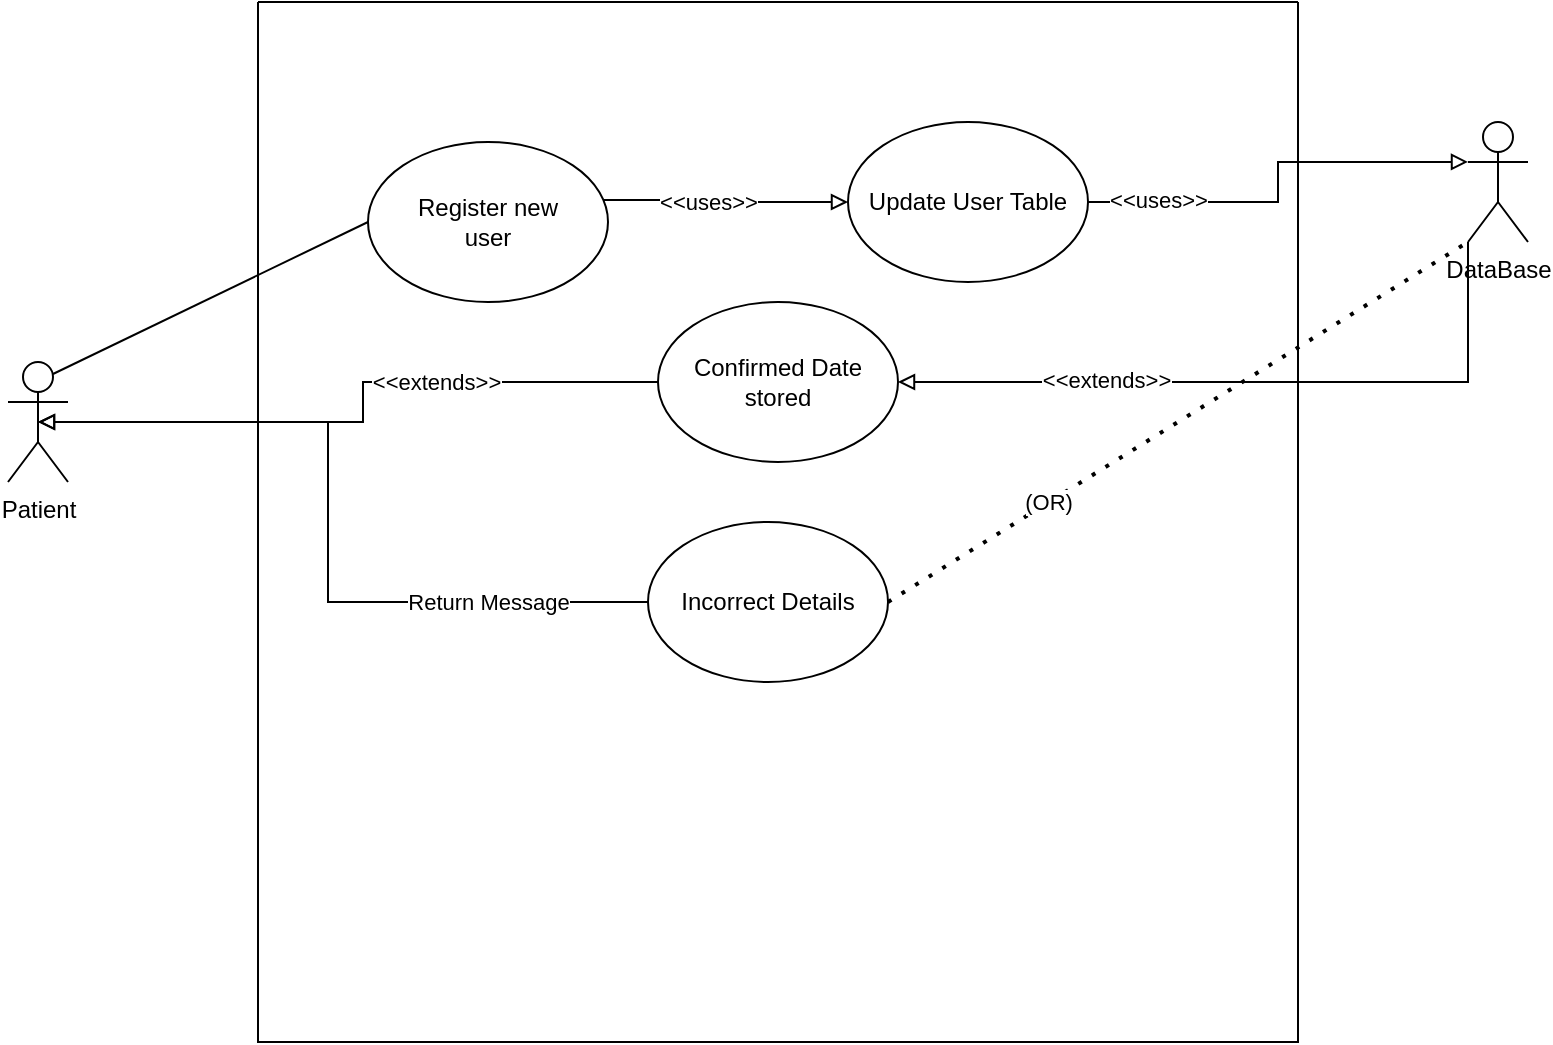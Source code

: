 <mxfile version="16.0.0" type="github"><diagram id="HjpM7_2pe-VJ11S_VIGI" name="Page-1"><mxGraphModel dx="964" dy="751" grid="1" gridSize="10" guides="1" tooltips="1" connect="1" arrows="1" fold="1" page="1" pageScale="1" pageWidth="850" pageHeight="1100" math="0" shadow="0"><root><mxCell id="0"/><mxCell id="1" parent="0"/><mxCell id="DOYYmRohgtcsQznNIGCe-2" value="" style="swimlane;startSize=0;" vertex="1" parent="1"><mxGeometry x="165" y="120" width="520" height="520" as="geometry"/></mxCell><mxCell id="DOYYmRohgtcsQznNIGCe-43" style="edgeStyle=orthogonalEdgeStyle;rounded=0;orthogonalLoop=1;jettySize=auto;html=1;exitX=0.975;exitY=0.363;exitDx=0;exitDy=0;entryX=0;entryY=0.5;entryDx=0;entryDy=0;endArrow=block;endFill=0;exitPerimeter=0;" edge="1" parent="DOYYmRohgtcsQznNIGCe-2" source="DOYYmRohgtcsQznNIGCe-39" target="DOYYmRohgtcsQznNIGCe-42"><mxGeometry relative="1" as="geometry"/></mxCell><mxCell id="DOYYmRohgtcsQznNIGCe-44" value="&amp;lt;&amp;lt;uses&amp;gt;&amp;gt;" style="edgeLabel;html=1;align=center;verticalAlign=middle;resizable=0;points=[];" vertex="1" connectable="0" parent="DOYYmRohgtcsQznNIGCe-43"><mxGeometry x="0.018" y="4" relative="1" as="geometry"><mxPoint x="-14" y="1" as="offset"/></mxGeometry></mxCell><mxCell id="DOYYmRohgtcsQznNIGCe-39" value="&lt;div&gt;Register new&lt;/div&gt;&lt;div&gt;user&lt;br&gt;&lt;/div&gt;" style="ellipse;whiteSpace=wrap;html=1;" vertex="1" parent="DOYYmRohgtcsQznNIGCe-2"><mxGeometry x="55" y="70" width="120" height="80" as="geometry"/></mxCell><mxCell id="DOYYmRohgtcsQznNIGCe-42" value="Update User Table" style="ellipse;whiteSpace=wrap;html=1;" vertex="1" parent="DOYYmRohgtcsQznNIGCe-2"><mxGeometry x="295" y="60" width="120" height="80" as="geometry"/></mxCell><mxCell id="DOYYmRohgtcsQznNIGCe-47" value="&lt;div&gt;Confirmed Date&lt;/div&gt;&lt;div&gt;stored&lt;br&gt;&lt;/div&gt;" style="ellipse;whiteSpace=wrap;html=1;" vertex="1" parent="DOYYmRohgtcsQznNIGCe-2"><mxGeometry x="200" y="150" width="120" height="80" as="geometry"/></mxCell><mxCell id="DOYYmRohgtcsQznNIGCe-54" value="Incorrect Details" style="ellipse;whiteSpace=wrap;html=1;" vertex="1" parent="DOYYmRohgtcsQznNIGCe-2"><mxGeometry x="195" y="260" width="120" height="80" as="geometry"/></mxCell><mxCell id="DOYYmRohgtcsQznNIGCe-3" value="Patient" style="shape=umlActor;verticalLabelPosition=bottom;verticalAlign=top;html=1;outlineConnect=0;" vertex="1" parent="1"><mxGeometry x="40" y="300" width="30" height="60" as="geometry"/></mxCell><mxCell id="DOYYmRohgtcsQznNIGCe-48" style="edgeStyle=orthogonalEdgeStyle;rounded=0;orthogonalLoop=1;jettySize=auto;html=1;exitX=0;exitY=1;exitDx=0;exitDy=0;exitPerimeter=0;entryX=1;entryY=0.5;entryDx=0;entryDy=0;endArrow=block;endFill=0;" edge="1" parent="1" source="DOYYmRohgtcsQznNIGCe-6" target="DOYYmRohgtcsQznNIGCe-47"><mxGeometry relative="1" as="geometry"/></mxCell><mxCell id="DOYYmRohgtcsQznNIGCe-49" value="&amp;lt;&amp;lt;extends&amp;gt;&amp;gt;" style="edgeLabel;html=1;align=center;verticalAlign=middle;resizable=0;points=[];" vertex="1" connectable="0" parent="DOYYmRohgtcsQznNIGCe-48"><mxGeometry x="0.414" y="-1" relative="1" as="geometry"><mxPoint as="offset"/></mxGeometry></mxCell><mxCell id="DOYYmRohgtcsQznNIGCe-6" value="DataBase" style="shape=umlActor;verticalLabelPosition=bottom;verticalAlign=top;html=1;outlineConnect=0;" vertex="1" parent="1"><mxGeometry x="770" y="180" width="30" height="60" as="geometry"/></mxCell><mxCell id="DOYYmRohgtcsQznNIGCe-45" style="edgeStyle=orthogonalEdgeStyle;rounded=0;orthogonalLoop=1;jettySize=auto;html=1;entryX=0;entryY=0.333;entryDx=0;entryDy=0;entryPerimeter=0;endArrow=block;endFill=0;" edge="1" parent="1" source="DOYYmRohgtcsQznNIGCe-42" target="DOYYmRohgtcsQznNIGCe-6"><mxGeometry relative="1" as="geometry"/></mxCell><mxCell id="DOYYmRohgtcsQznNIGCe-46" value="&amp;lt;&amp;lt;uses&amp;gt;&amp;gt;" style="edgeLabel;html=1;align=center;verticalAlign=middle;resizable=0;points=[];" vertex="1" connectable="0" parent="DOYYmRohgtcsQznNIGCe-45"><mxGeometry x="-0.667" y="1" relative="1" as="geometry"><mxPoint as="offset"/></mxGeometry></mxCell><mxCell id="DOYYmRohgtcsQznNIGCe-52" style="edgeStyle=orthogonalEdgeStyle;rounded=0;orthogonalLoop=1;jettySize=auto;html=1;entryX=0.5;entryY=0.5;entryDx=0;entryDy=0;entryPerimeter=0;endArrow=block;endFill=0;" edge="1" parent="1" source="DOYYmRohgtcsQznNIGCe-47" target="DOYYmRohgtcsQznNIGCe-3"><mxGeometry relative="1" as="geometry"/></mxCell><mxCell id="DOYYmRohgtcsQznNIGCe-53" value="&amp;lt;&amp;lt;extends&amp;gt;&amp;gt;" style="edgeLabel;html=1;align=center;verticalAlign=middle;resizable=0;points=[];" vertex="1" connectable="0" parent="DOYYmRohgtcsQznNIGCe-52"><mxGeometry x="-0.327" relative="1" as="geometry"><mxPoint as="offset"/></mxGeometry></mxCell><mxCell id="DOYYmRohgtcsQznNIGCe-55" value="" style="endArrow=none;dashed=1;html=1;dashPattern=1 3;strokeWidth=2;rounded=0;exitX=1;exitY=0.5;exitDx=0;exitDy=0;entryX=0;entryY=1;entryDx=0;entryDy=0;entryPerimeter=0;" edge="1" parent="1" source="DOYYmRohgtcsQznNIGCe-54" target="DOYYmRohgtcsQznNIGCe-6"><mxGeometry width="50" height="50" relative="1" as="geometry"><mxPoint x="540" y="480" as="sourcePoint"/><mxPoint x="590" y="430" as="targetPoint"/></mxGeometry></mxCell><mxCell id="DOYYmRohgtcsQznNIGCe-56" value="(OR)" style="edgeLabel;html=1;align=center;verticalAlign=middle;resizable=0;points=[];" vertex="1" connectable="0" parent="DOYYmRohgtcsQznNIGCe-55"><mxGeometry x="-0.452" y="1" relative="1" as="geometry"><mxPoint x="1" as="offset"/></mxGeometry></mxCell><mxCell id="DOYYmRohgtcsQznNIGCe-57" style="edgeStyle=orthogonalEdgeStyle;rounded=0;orthogonalLoop=1;jettySize=auto;html=1;entryX=0.5;entryY=0.5;entryDx=0;entryDy=0;entryPerimeter=0;endArrow=block;endFill=0;" edge="1" parent="1" source="DOYYmRohgtcsQznNIGCe-54" target="DOYYmRohgtcsQznNIGCe-3"><mxGeometry relative="1" as="geometry"><Array as="points"><mxPoint x="200" y="420"/><mxPoint x="200" y="330"/></Array></mxGeometry></mxCell><mxCell id="DOYYmRohgtcsQznNIGCe-58" value="Return Message" style="edgeLabel;html=1;align=center;verticalAlign=middle;resizable=0;points=[];" vertex="1" connectable="0" parent="DOYYmRohgtcsQznNIGCe-57"><mxGeometry x="-0.372" y="-1" relative="1" as="geometry"><mxPoint x="44" y="1" as="offset"/></mxGeometry></mxCell><mxCell id="DOYYmRohgtcsQznNIGCe-59" value="" style="endArrow=none;html=1;rounded=0;exitX=0.75;exitY=0.1;exitDx=0;exitDy=0;exitPerimeter=0;entryX=0;entryY=0.5;entryDx=0;entryDy=0;" edge="1" parent="1" source="DOYYmRohgtcsQznNIGCe-3" target="DOYYmRohgtcsQznNIGCe-39"><mxGeometry width="50" height="50" relative="1" as="geometry"><mxPoint x="400" y="440" as="sourcePoint"/><mxPoint x="450" y="390" as="targetPoint"/></mxGeometry></mxCell></root></mxGraphModel></diagram></mxfile>
